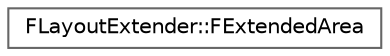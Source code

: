 digraph "Graphical Class Hierarchy"
{
 // INTERACTIVE_SVG=YES
 // LATEX_PDF_SIZE
  bgcolor="transparent";
  edge [fontname=Helvetica,fontsize=10,labelfontname=Helvetica,labelfontsize=10];
  node [fontname=Helvetica,fontsize=10,shape=box,height=0.2,width=0.4];
  rankdir="LR";
  Node0 [id="Node000000",label="FLayoutExtender::FExtendedArea",height=0.2,width=0.4,color="grey40", fillcolor="white", style="filled",URL="$d3/d01/structFLayoutExtender_1_1FExtendedArea.html",tooltip="Extended area information."];
}

